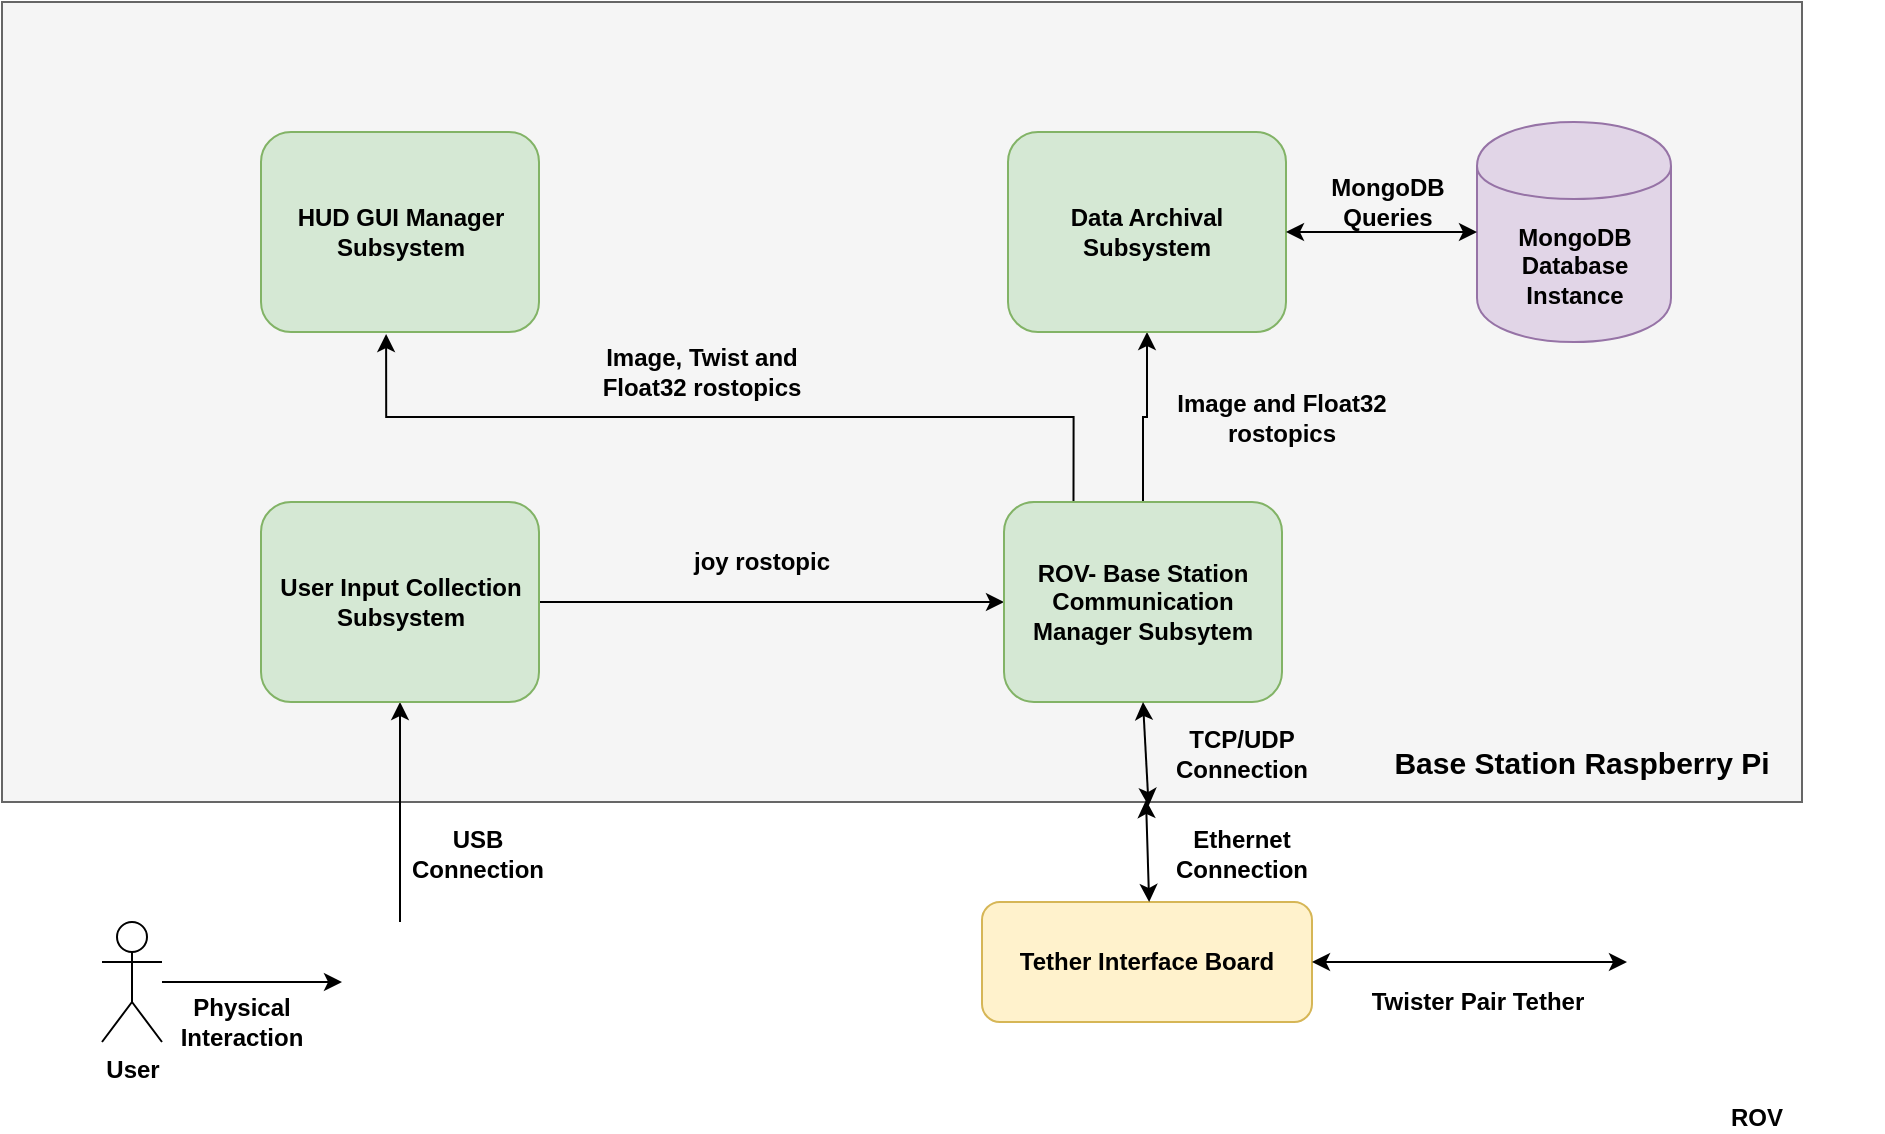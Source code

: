 <mxfile version="12.3.0" type="github" pages="1">
  <diagram id="8ERc0LJj5xINiUh8x__f" name="Page-1">
    <mxGraphModel dx="1422" dy="745" grid="1" gridSize="10" guides="1" tooltips="1" connect="1" arrows="1" fold="1" page="1" pageScale="1" pageWidth="1100" pageHeight="850" math="0" shadow="0">
      <root>
        <mxCell id="0"/>
        <mxCell id="1" parent="0"/>
        <mxCell id="EnsUyJG1f5Y5NScv8Q8N-1" value="" style="rounded=0;whiteSpace=wrap;html=1;fillColor=#f5f5f5;strokeColor=#666666;fontColor=#333333;" parent="1" vertex="1">
          <mxGeometry x="120" y="260" width="900" height="400" as="geometry"/>
        </mxCell>
        <mxCell id="EnsUyJG1f5Y5NScv8Q8N-2" value="Base Station Raspberry Pi" style="text;html=1;strokeColor=none;fillColor=none;align=center;verticalAlign=middle;whiteSpace=wrap;rounded=0;fontStyle=1;fontSize=15;" parent="1" vertex="1">
          <mxGeometry x="810" y="630" width="200" height="20" as="geometry"/>
        </mxCell>
        <mxCell id="EnsUyJG1f5Y5NScv8Q8N-3" value="Tether Interface Board" style="rounded=1;whiteSpace=wrap;html=1;fillColor=#fff2cc;strokeColor=#d6b656;fontStyle=1" parent="1" vertex="1">
          <mxGeometry x="610" y="710" width="165" height="60" as="geometry"/>
        </mxCell>
        <mxCell id="EnsUyJG1f5Y5NScv8Q8N-4" value="&lt;b&gt;ROV&lt;/b&gt;" style="shape=image;html=1;verticalAlign=top;verticalLabelPosition=bottom;labelBackgroundColor=#ffffff;imageAspect=0;aspect=fixed;image=https://cdn4.iconfinder.com/data/icons/vehicle-set/64/submarine-128.png" parent="1" vertex="1">
          <mxGeometry x="932.5" y="676" width="128" height="128" as="geometry"/>
        </mxCell>
        <mxCell id="EnsUyJG1f5Y5NScv8Q8N-6" value="" style="endArrow=classic;startArrow=classic;html=1;entryX=0;entryY=0.5;entryDx=0;entryDy=0;exitX=1;exitY=0.5;exitDx=0;exitDy=0;" parent="1" source="EnsUyJG1f5Y5NScv8Q8N-3" target="EnsUyJG1f5Y5NScv8Q8N-4" edge="1">
          <mxGeometry width="50" height="50" relative="1" as="geometry">
            <mxPoint x="432.5" y="830" as="sourcePoint"/>
            <mxPoint x="482.5" y="780" as="targetPoint"/>
          </mxGeometry>
        </mxCell>
        <mxCell id="EnsUyJG1f5Y5NScv8Q8N-7" value="Twister Pair Tether" style="text;html=1;strokeColor=none;fillColor=none;align=center;verticalAlign=middle;whiteSpace=wrap;rounded=0;fontStyle=1" parent="1" vertex="1">
          <mxGeometry x="792.5" y="750" width="130" height="20" as="geometry"/>
        </mxCell>
        <mxCell id="EnsUyJG1f5Y5NScv8Q8N-8" value="Ethernet Connection" style="text;html=1;strokeColor=none;fillColor=none;align=center;verticalAlign=middle;whiteSpace=wrap;rounded=0;fontStyle=1" parent="1" vertex="1">
          <mxGeometry x="720" y="676" width="40" height="20" as="geometry"/>
        </mxCell>
        <mxCell id="EnsUyJG1f5Y5NScv8Q8N-9" value="" style="endArrow=classic;startArrow=classic;html=1;" parent="1" edge="1">
          <mxGeometry width="50" height="50" relative="1" as="geometry">
            <mxPoint x="693.574" y="710" as="sourcePoint"/>
            <mxPoint x="692" y="659" as="targetPoint"/>
          </mxGeometry>
        </mxCell>
        <mxCell id="EnsUyJG1f5Y5NScv8Q8N-10" value="&lt;b&gt;User&lt;/b&gt;" style="shape=umlActor;verticalLabelPosition=bottom;labelBackgroundColor=#ffffff;verticalAlign=top;html=1;outlineConnect=0;" parent="1" vertex="1">
          <mxGeometry x="170" y="720" width="30" height="60" as="geometry"/>
        </mxCell>
        <mxCell id="EnsUyJG1f5Y5NScv8Q8N-14" style="edgeStyle=orthogonalEdgeStyle;rounded=0;orthogonalLoop=1;jettySize=auto;html=1;exitX=0.5;exitY=0;exitDx=0;exitDy=0;entryX=0.5;entryY=1;entryDx=0;entryDy=0;" parent="1" source="EnsUyJG1f5Y5NScv8Q8N-11" target="EnsUyJG1f5Y5NScv8Q8N-13" edge="1">
          <mxGeometry relative="1" as="geometry"/>
        </mxCell>
        <mxCell id="EnsUyJG1f5Y5NScv8Q8N-11" value="" style="shape=image;html=1;verticalAlign=top;verticalLabelPosition=bottom;labelBackgroundColor=#ffffff;imageAspect=0;aspect=fixed;image=https://cdn4.iconfinder.com/data/icons/video-game-adicts/1024/videogame_icons-10-128.png" parent="1" vertex="1">
          <mxGeometry x="280" y="720" width="78" height="78" as="geometry"/>
        </mxCell>
        <mxCell id="EnsUyJG1f5Y5NScv8Q8N-12" value="" style="endArrow=classic;html=1;" parent="1" edge="1">
          <mxGeometry width="50" height="50" relative="1" as="geometry">
            <mxPoint x="200" y="750" as="sourcePoint"/>
            <mxPoint x="290" y="750" as="targetPoint"/>
          </mxGeometry>
        </mxCell>
        <mxCell id="EnsUyJG1f5Y5NScv8Q8N-24" style="edgeStyle=orthogonalEdgeStyle;rounded=0;orthogonalLoop=1;jettySize=auto;html=1;exitX=1;exitY=0.5;exitDx=0;exitDy=0;" parent="1" source="EnsUyJG1f5Y5NScv8Q8N-13" target="EnsUyJG1f5Y5NScv8Q8N-20" edge="1">
          <mxGeometry relative="1" as="geometry"/>
        </mxCell>
        <mxCell id="EnsUyJG1f5Y5NScv8Q8N-13" value="&lt;b&gt;User Input Collection Subsystem&lt;/b&gt;" style="rounded=1;whiteSpace=wrap;html=1;fillColor=#d5e8d4;strokeColor=#82b366;" parent="1" vertex="1">
          <mxGeometry x="249.5" y="510" width="139" height="100" as="geometry"/>
        </mxCell>
        <mxCell id="EnsUyJG1f5Y5NScv8Q8N-15" value="USB Connection" style="text;html=1;strokeColor=none;fillColor=none;align=center;verticalAlign=middle;whiteSpace=wrap;rounded=0;fontStyle=1" parent="1" vertex="1">
          <mxGeometry x="338" y="676" width="40" height="20" as="geometry"/>
        </mxCell>
        <mxCell id="EnsUyJG1f5Y5NScv8Q8N-16" value="Physical Interaction" style="text;html=1;strokeColor=none;fillColor=none;align=center;verticalAlign=middle;whiteSpace=wrap;rounded=0;fontStyle=1" parent="1" vertex="1">
          <mxGeometry x="220" y="760" width="40" height="20" as="geometry"/>
        </mxCell>
        <mxCell id="EnsUyJG1f5Y5NScv8Q8N-27" style="edgeStyle=orthogonalEdgeStyle;rounded=0;orthogonalLoop=1;jettySize=auto;html=1;exitX=0.25;exitY=0;exitDx=0;exitDy=0;entryX=0.45;entryY=1.01;entryDx=0;entryDy=0;entryPerimeter=0;" parent="1" source="EnsUyJG1f5Y5NScv8Q8N-20" target="EnsUyJG1f5Y5NScv8Q8N-25" edge="1">
          <mxGeometry relative="1" as="geometry"/>
        </mxCell>
        <mxCell id="EnsUyJG1f5Y5NScv8Q8N-28" style="edgeStyle=orthogonalEdgeStyle;rounded=0;orthogonalLoop=1;jettySize=auto;html=1;exitX=0.5;exitY=0;exitDx=0;exitDy=0;entryX=0.5;entryY=1;entryDx=0;entryDy=0;" parent="1" source="EnsUyJG1f5Y5NScv8Q8N-20" target="EnsUyJG1f5Y5NScv8Q8N-26" edge="1">
          <mxGeometry relative="1" as="geometry"/>
        </mxCell>
        <mxCell id="EnsUyJG1f5Y5NScv8Q8N-20" value="&lt;b&gt;ROV- Base Station Communication Manager Subsytem&lt;/b&gt;" style="rounded=1;whiteSpace=wrap;html=1;fillColor=#d5e8d4;strokeColor=#82b366;" parent="1" vertex="1">
          <mxGeometry x="621" y="510" width="139" height="100" as="geometry"/>
        </mxCell>
        <mxCell id="EnsUyJG1f5Y5NScv8Q8N-21" value="" style="endArrow=classic;startArrow=classic;html=1;entryX=0.637;entryY=1.005;entryDx=0;entryDy=0;entryPerimeter=0;exitX=0.5;exitY=1;exitDx=0;exitDy=0;" parent="1" source="EnsUyJG1f5Y5NScv8Q8N-20" target="EnsUyJG1f5Y5NScv8Q8N-1" edge="1">
          <mxGeometry width="50" height="50" relative="1" as="geometry">
            <mxPoint x="500" y="780" as="sourcePoint"/>
            <mxPoint x="550" y="730" as="targetPoint"/>
          </mxGeometry>
        </mxCell>
        <mxCell id="EnsUyJG1f5Y5NScv8Q8N-22" value="TCP/UDP Connection" style="text;html=1;strokeColor=none;fillColor=none;align=center;verticalAlign=middle;whiteSpace=wrap;rounded=0;fontStyle=1" parent="1" vertex="1">
          <mxGeometry x="720" y="626" width="40" height="20" as="geometry"/>
        </mxCell>
        <mxCell id="EnsUyJG1f5Y5NScv8Q8N-25" value="&lt;b&gt;HUD GUI Manager Subsystem&lt;/b&gt;" style="rounded=1;whiteSpace=wrap;html=1;fillColor=#d5e8d4;strokeColor=#82b366;" parent="1" vertex="1">
          <mxGeometry x="249.5" y="325" width="139" height="100" as="geometry"/>
        </mxCell>
        <mxCell id="EnsUyJG1f5Y5NScv8Q8N-26" value="&lt;b&gt;Data Archival Subsystem&lt;/b&gt;" style="rounded=1;whiteSpace=wrap;html=1;fillColor=#d5e8d4;strokeColor=#82b366;" parent="1" vertex="1">
          <mxGeometry x="623" y="325" width="139" height="100" as="geometry"/>
        </mxCell>
        <mxCell id="EnsUyJG1f5Y5NScv8Q8N-29" value="&lt;b&gt;MongoDB Database Instance&lt;/b&gt;" style="shape=cylinder;whiteSpace=wrap;html=1;boundedLbl=1;backgroundOutline=1;fillColor=#e1d5e7;strokeColor=#9673a6;" parent="1" vertex="1">
          <mxGeometry x="857.5" y="320" width="97" height="110" as="geometry"/>
        </mxCell>
        <mxCell id="EnsUyJG1f5Y5NScv8Q8N-31" value="" style="endArrow=classic;startArrow=classic;html=1;entryX=0;entryY=0.5;entryDx=0;entryDy=0;exitX=1;exitY=0.5;exitDx=0;exitDy=0;" parent="1" source="EnsUyJG1f5Y5NScv8Q8N-26" target="EnsUyJG1f5Y5NScv8Q8N-29" edge="1">
          <mxGeometry width="50" height="50" relative="1" as="geometry">
            <mxPoint x="80" y="610" as="sourcePoint"/>
            <mxPoint x="130" y="560" as="targetPoint"/>
          </mxGeometry>
        </mxCell>
        <mxCell id="EnsUyJG1f5Y5NScv8Q8N-32" value="joy rostopic" style="text;html=1;strokeColor=none;fillColor=none;align=center;verticalAlign=middle;whiteSpace=wrap;rounded=0;fontStyle=1" parent="1" vertex="1">
          <mxGeometry x="460" y="530" width="80" height="20" as="geometry"/>
        </mxCell>
        <mxCell id="EnsUyJG1f5Y5NScv8Q8N-33" value="Image, Twist and Float32 rostopics" style="text;html=1;strokeColor=none;fillColor=none;align=center;verticalAlign=middle;whiteSpace=wrap;rounded=0;fontStyle=1" parent="1" vertex="1">
          <mxGeometry x="410" y="435" width="120" height="20" as="geometry"/>
        </mxCell>
        <mxCell id="EnsUyJG1f5Y5NScv8Q8N-34" value="Image and Float32 rostopics" style="text;html=1;strokeColor=none;fillColor=none;align=center;verticalAlign=middle;whiteSpace=wrap;rounded=0;fontStyle=1" parent="1" vertex="1">
          <mxGeometry x="700" y="457.5" width="120" height="20" as="geometry"/>
        </mxCell>
        <mxCell id="EnsUyJG1f5Y5NScv8Q8N-35" value="MongoDB Queries" style="text;html=1;strokeColor=none;fillColor=none;align=center;verticalAlign=middle;whiteSpace=wrap;rounded=0;fontStyle=1" parent="1" vertex="1">
          <mxGeometry x="792.5" y="350" width="40" height="20" as="geometry"/>
        </mxCell>
      </root>
    </mxGraphModel>
  </diagram>
</mxfile>
